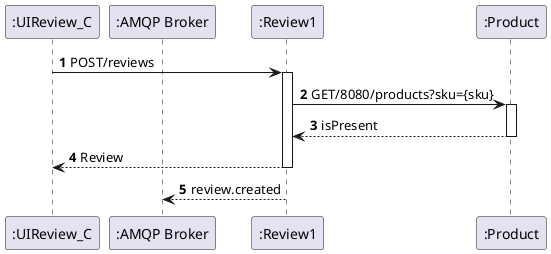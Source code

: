 @startuml
'https://plantuml.com/sequence-diagram

autoactivate on
autonumber

participant ":UIReview_C" as rev1
participant ":AMQP Broker" as bro
participant ":Review1" as rev
participant ":Product" as prod


rev1 -> rev: POST/reviews
rev -> prod: GET/8080/products?sku={sku}
prod --> rev : isPresent
rev --> rev1: Review
rev -->bro: review.created

@enduml